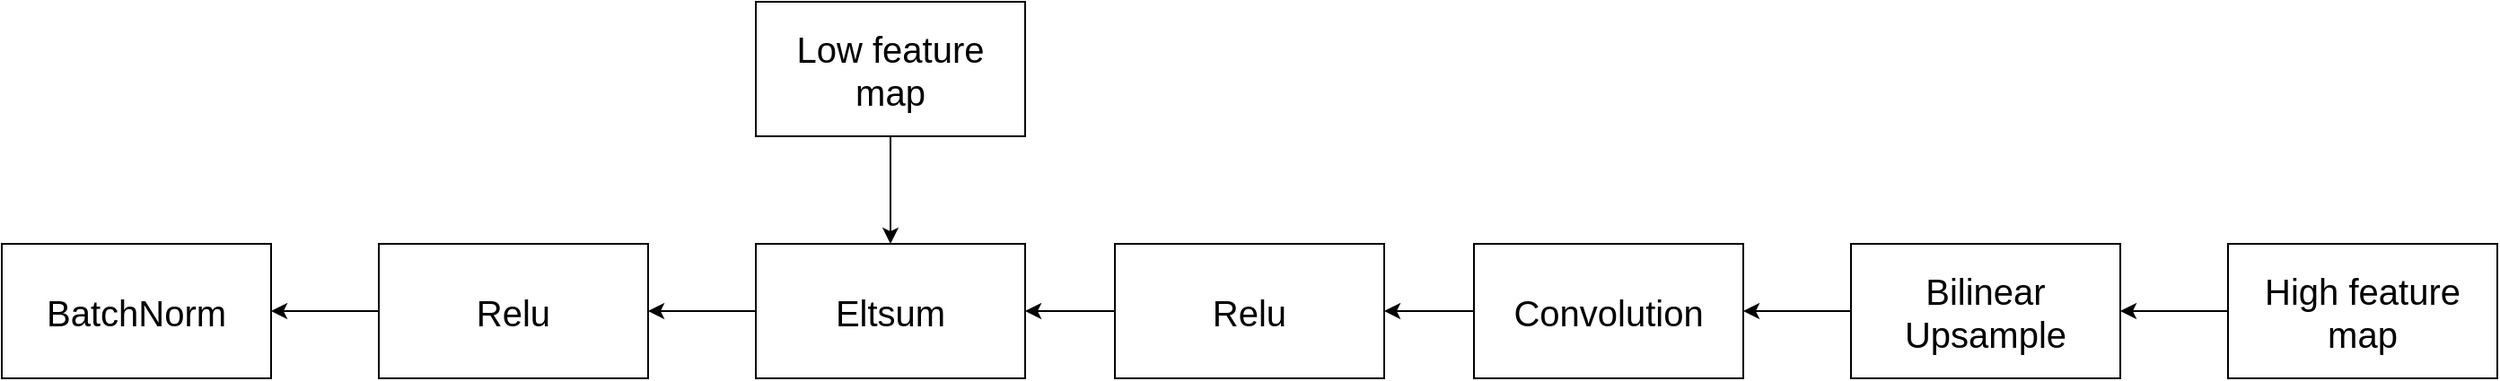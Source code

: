 <mxfile version="21.6.1" type="device">
  <diagram name="Page-1" id="B3fTKQre_OQITpEcB2sk">
    <mxGraphModel dx="2330" dy="866" grid="1" gridSize="10" guides="1" tooltips="1" connect="1" arrows="1" fold="1" page="1" pageScale="1" pageWidth="850" pageHeight="1100" math="0" shadow="0">
      <root>
        <mxCell id="0" />
        <mxCell id="1" parent="0" />
        <mxCell id="7anjcdPvZd5-1OHa2v6E-8" style="edgeStyle=orthogonalEdgeStyle;rounded=0;orthogonalLoop=1;jettySize=auto;html=1;exitX=0.5;exitY=1;exitDx=0;exitDy=0;entryX=0.5;entryY=0;entryDx=0;entryDy=0;fontFamily=Helvetica;fontSize=20;fontColor=default;" parent="1" source="U6WOyn71ZmdwlsF5l4Zr-2" target="U6WOyn71ZmdwlsF5l4Zr-5" edge="1">
          <mxGeometry relative="1" as="geometry" />
        </mxCell>
        <mxCell id="U6WOyn71ZmdwlsF5l4Zr-2" value="Low feature map" style="rounded=0;whiteSpace=wrap;html=1;fontSize=20;" parent="1" vertex="1">
          <mxGeometry x="400" y="190" width="150" height="75" as="geometry" />
        </mxCell>
        <mxCell id="7anjcdPvZd5-1OHa2v6E-4" style="edgeStyle=orthogonalEdgeStyle;rounded=0;orthogonalLoop=1;jettySize=auto;html=1;exitX=0;exitY=0.5;exitDx=0;exitDy=0;entryX=1;entryY=0.5;entryDx=0;entryDy=0;fontFamily=Helvetica;fontSize=20;fontColor=default;" parent="1" source="U6WOyn71ZmdwlsF5l4Zr-3" target="U6WOyn71ZmdwlsF5l4Zr-4" edge="1">
          <mxGeometry relative="1" as="geometry" />
        </mxCell>
        <mxCell id="U6WOyn71ZmdwlsF5l4Zr-3" value="Bilinear Upsample" style="rounded=0;whiteSpace=wrap;html=1;fontSize=20;" parent="1" vertex="1">
          <mxGeometry x="1010" y="325" width="150" height="75" as="geometry" />
        </mxCell>
        <mxCell id="7anjcdPvZd5-1OHa2v6E-5" style="edgeStyle=orthogonalEdgeStyle;rounded=0;orthogonalLoop=1;jettySize=auto;html=1;exitX=0;exitY=0.5;exitDx=0;exitDy=0;entryX=1;entryY=0.5;entryDx=0;entryDy=0;fontFamily=Helvetica;fontSize=20;fontColor=default;" parent="1" source="U6WOyn71ZmdwlsF5l4Zr-4" target="K4lUe_yrgCLSYlPoIe5V-1" edge="1">
          <mxGeometry relative="1" as="geometry" />
        </mxCell>
        <mxCell id="U6WOyn71ZmdwlsF5l4Zr-4" value="Convolution" style="rounded=0;whiteSpace=wrap;html=1;fontSize=20;" parent="1" vertex="1">
          <mxGeometry x="800" y="325" width="150" height="75" as="geometry" />
        </mxCell>
        <mxCell id="7anjcdPvZd5-1OHa2v6E-9" style="edgeStyle=orthogonalEdgeStyle;rounded=0;orthogonalLoop=1;jettySize=auto;html=1;exitX=0;exitY=0.5;exitDx=0;exitDy=0;entryX=1;entryY=0.5;entryDx=0;entryDy=0;fontFamily=Helvetica;fontSize=20;fontColor=default;" parent="1" source="U6WOyn71ZmdwlsF5l4Zr-5" target="U6WOyn71ZmdwlsF5l4Zr-6" edge="1">
          <mxGeometry relative="1" as="geometry" />
        </mxCell>
        <mxCell id="U6WOyn71ZmdwlsF5l4Zr-5" value="Eltsum" style="rounded=0;whiteSpace=wrap;html=1;fontSize=20;" parent="1" vertex="1">
          <mxGeometry x="400" y="325" width="150" height="75" as="geometry" />
        </mxCell>
        <mxCell id="7anjcdPvZd5-1OHa2v6E-10" style="edgeStyle=orthogonalEdgeStyle;rounded=0;orthogonalLoop=1;jettySize=auto;html=1;exitX=0;exitY=0.5;exitDx=0;exitDy=0;entryX=1;entryY=0.5;entryDx=0;entryDy=0;fontFamily=Helvetica;fontSize=20;fontColor=default;" parent="1" source="U6WOyn71ZmdwlsF5l4Zr-6" target="jEUyd9VZmNWBE28ITLry-1" edge="1">
          <mxGeometry relative="1" as="geometry" />
        </mxCell>
        <mxCell id="U6WOyn71ZmdwlsF5l4Zr-6" value="Relu" style="rounded=0;whiteSpace=wrap;html=1;fontSize=20;" parent="1" vertex="1">
          <mxGeometry x="190" y="325" width="150" height="75" as="geometry" />
        </mxCell>
        <mxCell id="7anjcdPvZd5-1OHa2v6E-3" style="edgeStyle=orthogonalEdgeStyle;rounded=0;orthogonalLoop=1;jettySize=auto;html=1;exitX=0;exitY=0.5;exitDx=0;exitDy=0;entryX=1;entryY=0.5;entryDx=0;entryDy=0;fontFamily=Helvetica;fontSize=20;fontColor=default;" parent="1" source="Ma0rsBWwHcaHnorrLQAk-1" target="U6WOyn71ZmdwlsF5l4Zr-3" edge="1">
          <mxGeometry relative="1" as="geometry" />
        </mxCell>
        <mxCell id="Ma0rsBWwHcaHnorrLQAk-1" value="High feature map" style="rounded=0;whiteSpace=wrap;html=1;fontSize=20;" parent="1" vertex="1">
          <mxGeometry x="1220" y="325" width="150" height="75" as="geometry" />
        </mxCell>
        <mxCell id="jEUyd9VZmNWBE28ITLry-1" value="BatchNorm" style="rounded=0;whiteSpace=wrap;html=1;fontSize=20;" parent="1" vertex="1">
          <mxGeometry x="-20" y="325" width="150" height="75" as="geometry" />
        </mxCell>
        <mxCell id="7anjcdPvZd5-1OHa2v6E-7" style="edgeStyle=orthogonalEdgeStyle;rounded=0;orthogonalLoop=1;jettySize=auto;html=1;exitX=0;exitY=0.5;exitDx=0;exitDy=0;entryX=1;entryY=0.5;entryDx=0;entryDy=0;fontFamily=Helvetica;fontSize=20;fontColor=default;" parent="1" source="K4lUe_yrgCLSYlPoIe5V-1" target="U6WOyn71ZmdwlsF5l4Zr-5" edge="1">
          <mxGeometry relative="1" as="geometry" />
        </mxCell>
        <mxCell id="K4lUe_yrgCLSYlPoIe5V-1" value="Relu" style="rounded=0;whiteSpace=wrap;html=1;fontSize=20;" parent="1" vertex="1">
          <mxGeometry x="600" y="325" width="150" height="75" as="geometry" />
        </mxCell>
      </root>
    </mxGraphModel>
  </diagram>
</mxfile>
